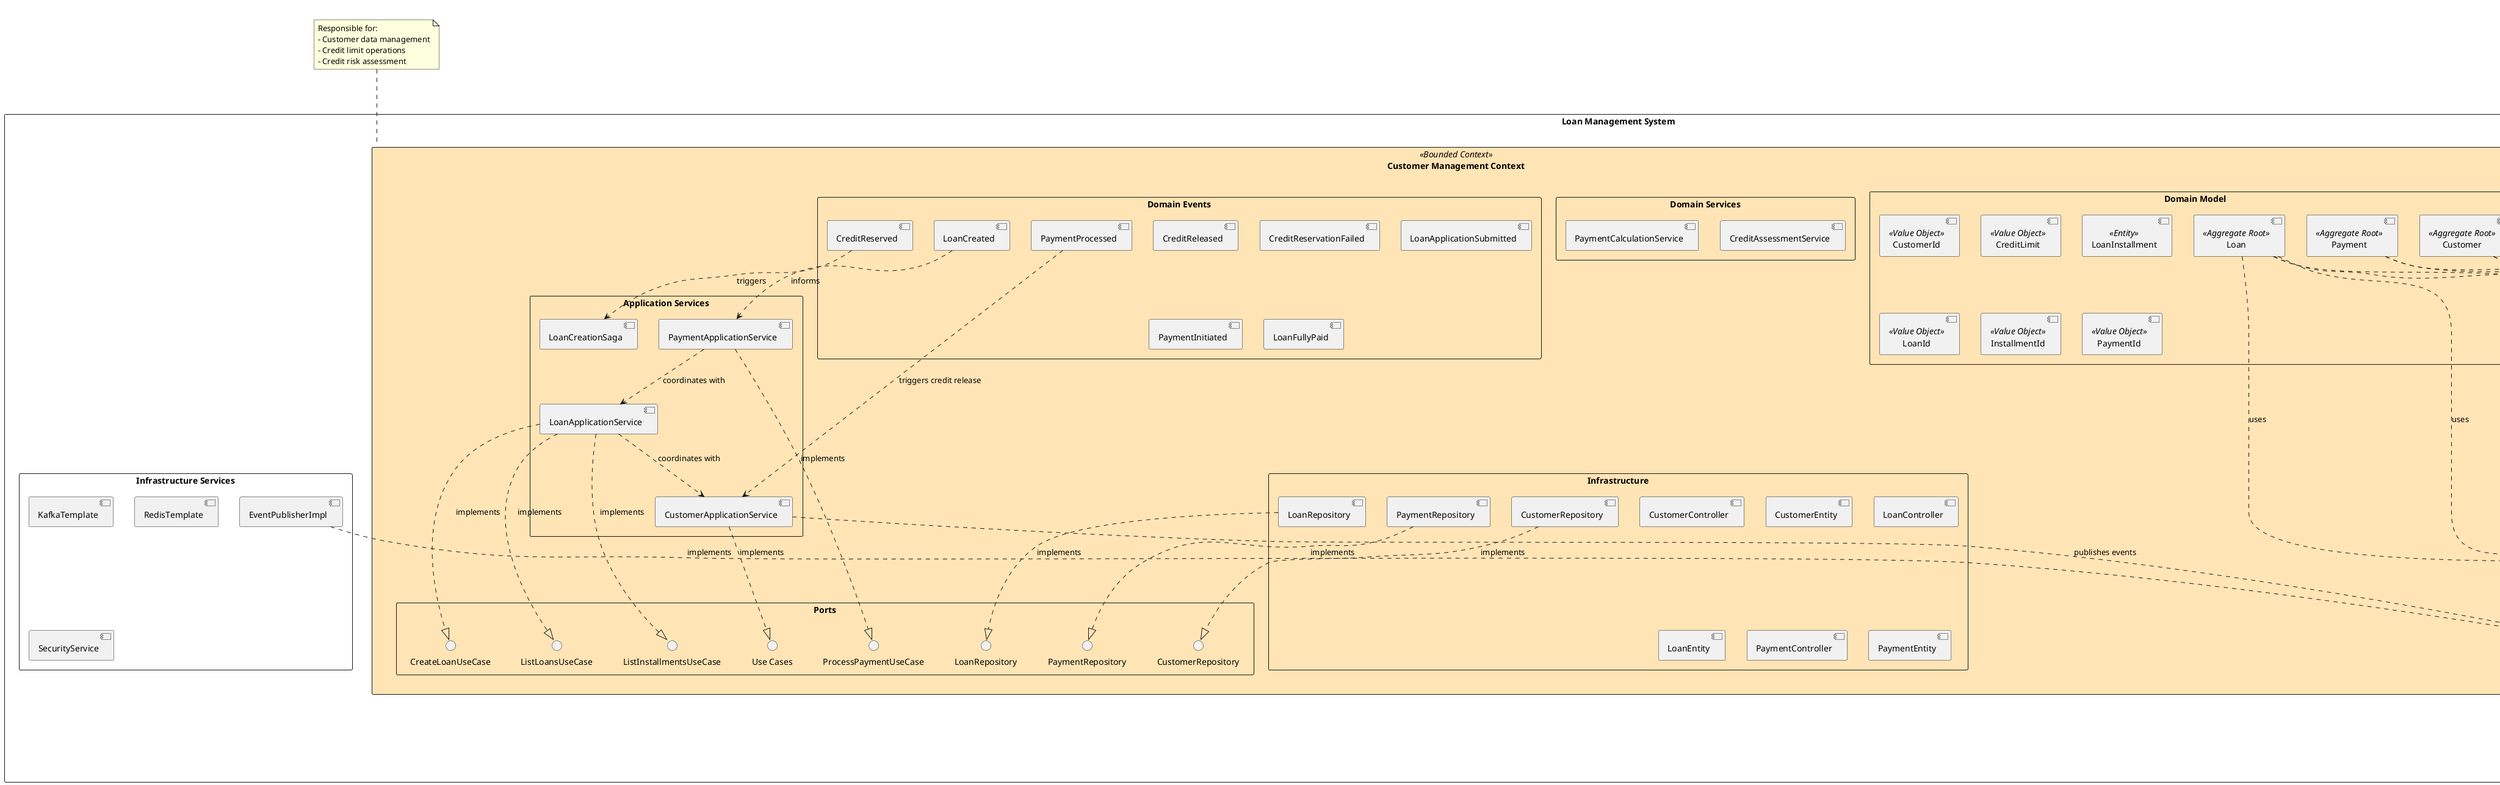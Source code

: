 @startuml Bounded Contexts

!define CUSTOMER_COLOR #FFE4B5
!define LOAN_COLOR #E6F3FF
!define PAYMENT_COLOR #E6FFE6
!define SHARED_COLOR #F0F0F0

skinparam backgroundColor #FFFFFF
skinparam packageStyle rectangle

package "Loan Management System" {

    package "Shared Kernel" <<Frame>> SHARED_COLOR {
        component [AggregateRoot] as AggregateRoot
        component [Entity] as Entity
        component [ValueObject] as ValueObject
        component [DomainEvent] as DomainEvent
        component [EventPublisher] as EventPublisher

        package "Common Value Objects" {
            component [Money] as Money
            component [InterestRate] as InterestRate
            component [InstallmentCount] as InstallmentCount
        }
    }

    package "Customer Management Context" <<Bounded Context>> CUSTOMER_COLOR {

        package "Domain Model" {
            component [Customer] as CustomerAggregate <<Aggregate Root>>
            component [CustomerId] as CustomerId <<Value Object>>
            component [CreditLimit] as CreditLimit <<Value Object>>
        }

        package "Domain Services" {
            component [CreditAssessmentService] as CreditService
        }

        package "Domain Events" {
            component [CreditReserved] as CreditReserved
            component [CreditReleased] as CreditReleased
            component [CreditReservationFailed] as CreditReservationFailed
        }

        package "Application Services" {
            component [CustomerApplicationService] as CustomerAppService
        }

        package "Infrastructure" {
            component [CustomerController] as CustomerController
            component [CustomerRepository] as CustomerRepository
            component [CustomerEntity] as CustomerEntity
        }

        package "Ports" {
            interface "CustomerRepository" as ICustomerRepository
            interface "Use Cases" as CustomerUseCases
        }
    }

    package "Loan Origination Context" <<Bounded Context>> LOAN_COLOR {

        package "Domain Model" {
            component [Loan] as LoanAggregate <<Aggregate Root>>
            component [LoanInstallment] as LoanInstallment <<Entity>>
            component [LoanId] as LoanId <<Value Object>>
            component [InstallmentId] as InstallmentId <<Value Object>>
        }

        package "Domain Events" {
            component [LoanCreated] as LoanCreated
            component [LoanApplicationSubmitted] as LoanApplicationSubmitted
        }

        package "Application Services" {
            component [LoanApplicationService] as LoanAppService
            component [LoanCreationSaga] as LoanCreationSaga
        }

        package "Infrastructure" {
            component [LoanController] as LoanController
            component [LoanRepository] as LoanRepository
            component [LoanEntity] as LoanEntity
        }

        package "Ports" {
            interface "LoanRepository" as ILoanRepository
            interface "CreateLoanUseCase" as CreateLoanUseCase
            interface "ListLoansUseCase" as ListLoansUseCase
            interface "ListInstallmentsUseCase" as ListInstallmentsUseCase
        }
    }

    package "Payment Processing Context" <<Bounded Context>> PAYMENT_COLOR {

        package "Domain Model" {
            component [Payment] as PaymentAggregate <<Aggregate Root>>
            component [PaymentId] as PaymentId <<Value Object>>
        }

        package "Domain Services" {
            component [PaymentCalculationService] as PaymentCalcService
        }

        package "Domain Events" {
            component [PaymentInitiated] as PaymentInitiated
            component [PaymentProcessed] as PaymentProcessed
            component [LoanFullyPaid] as LoanFullyPaid
        }

        package "Application Services" {
            component [PaymentApplicationService] as PaymentAppService
        }

        package "Infrastructure" {
            component [PaymentController] as PaymentController
            component [PaymentRepository] as PaymentRepository
            component [PaymentEntity] as PaymentEntity
        }

        package "Ports" {
            interface "PaymentRepository" as IPaymentRepository
            interface "ProcessPaymentUseCase" as ProcessPaymentUseCase
        }
    }

    package "Infrastructure Services" {
        component [EventPublisherImpl] as EventPublisherImpl
        component [KafkaTemplate] as KafkaTemplate
        component [RedisTemplate] as RedisTemplate
        component [SecurityService] as SecurityService
    }
}

' Shared Kernel relationships
CustomerAggregate ..> Money : uses
CustomerAggregate ..> AggregateRoot : extends
LoanAggregate ..> Money : uses
LoanAggregate ..> InterestRate : uses
LoanAggregate ..> InstallmentCount : uses
LoanAggregate ..> AggregateRoot : extends
PaymentAggregate ..> Money : uses
PaymentAggregate ..> AggregateRoot : extends

' Context relationships - Anti-Corruption Layer pattern
CustomerAppService ..> EventPublisher : publishes events
LoanAppService ..> CustomerAppService : coordinates with
PaymentAppService ..> LoanAppService : coordinates with

' Event flow between contexts
CreditReserved ..> LoanCreationSaga : triggers
LoanCreated ..> PaymentAppService : informs
PaymentProcessed ..> CustomerAppService : triggers credit release

' Infrastructure dependencies
EventPublisherImpl ..|> EventPublisher : implements
CustomerRepository ..|> ICustomerRepository : implements
LoanRepository ..|> ILoanRepository : implements
PaymentRepository ..|> IPaymentRepository : implements

' Application service dependencies
CustomerAppService ..|> CustomerUseCases : implements
LoanAppService ..|> CreateLoanUseCase : implements
LoanAppService ..|> ListLoansUseCase : implements
LoanAppService ..|> ListInstallmentsUseCase : implements
PaymentAppService ..|> ProcessPaymentUseCase : implements

note top of "Customer Management Context" : Responsible for:\n- Customer data management\n- Credit limit operations\n- Credit risk assessment

note top of "Loan Origination Context" : Responsible for:\n- Loan creation and validation\n- Installment scheduling\n- Loan lifecycle management

note top of "Payment Processing Context" : Responsible for:\n- Payment processing\n- Discount/penalty calculations\n- Loan completion tracking

note as IntegrationPatterns
  <b>Integration Patterns Used:</b>

  1. <b>Shared Kernel:</b> Common value objects and base classes
  2. <b>Published Language:</b> Domain events for communication
  3. <b>Anti-Corruption Layer:</b> Application services isolate contexts
  4. <b>Event-Driven Architecture:</b> Loose coupling via domain events
  5. <b>SAGA Pattern:</b> Distributed transaction coordination
end note

note as ContextBoundaries
  <b>Context Boundaries:</b>

  • Each context has its own domain model
  • No direct domain object sharing between contexts
  • Communication through events and application services
  • Each context can evolve independently
  • Clear ownership of business capabilities
end note

@enduml
